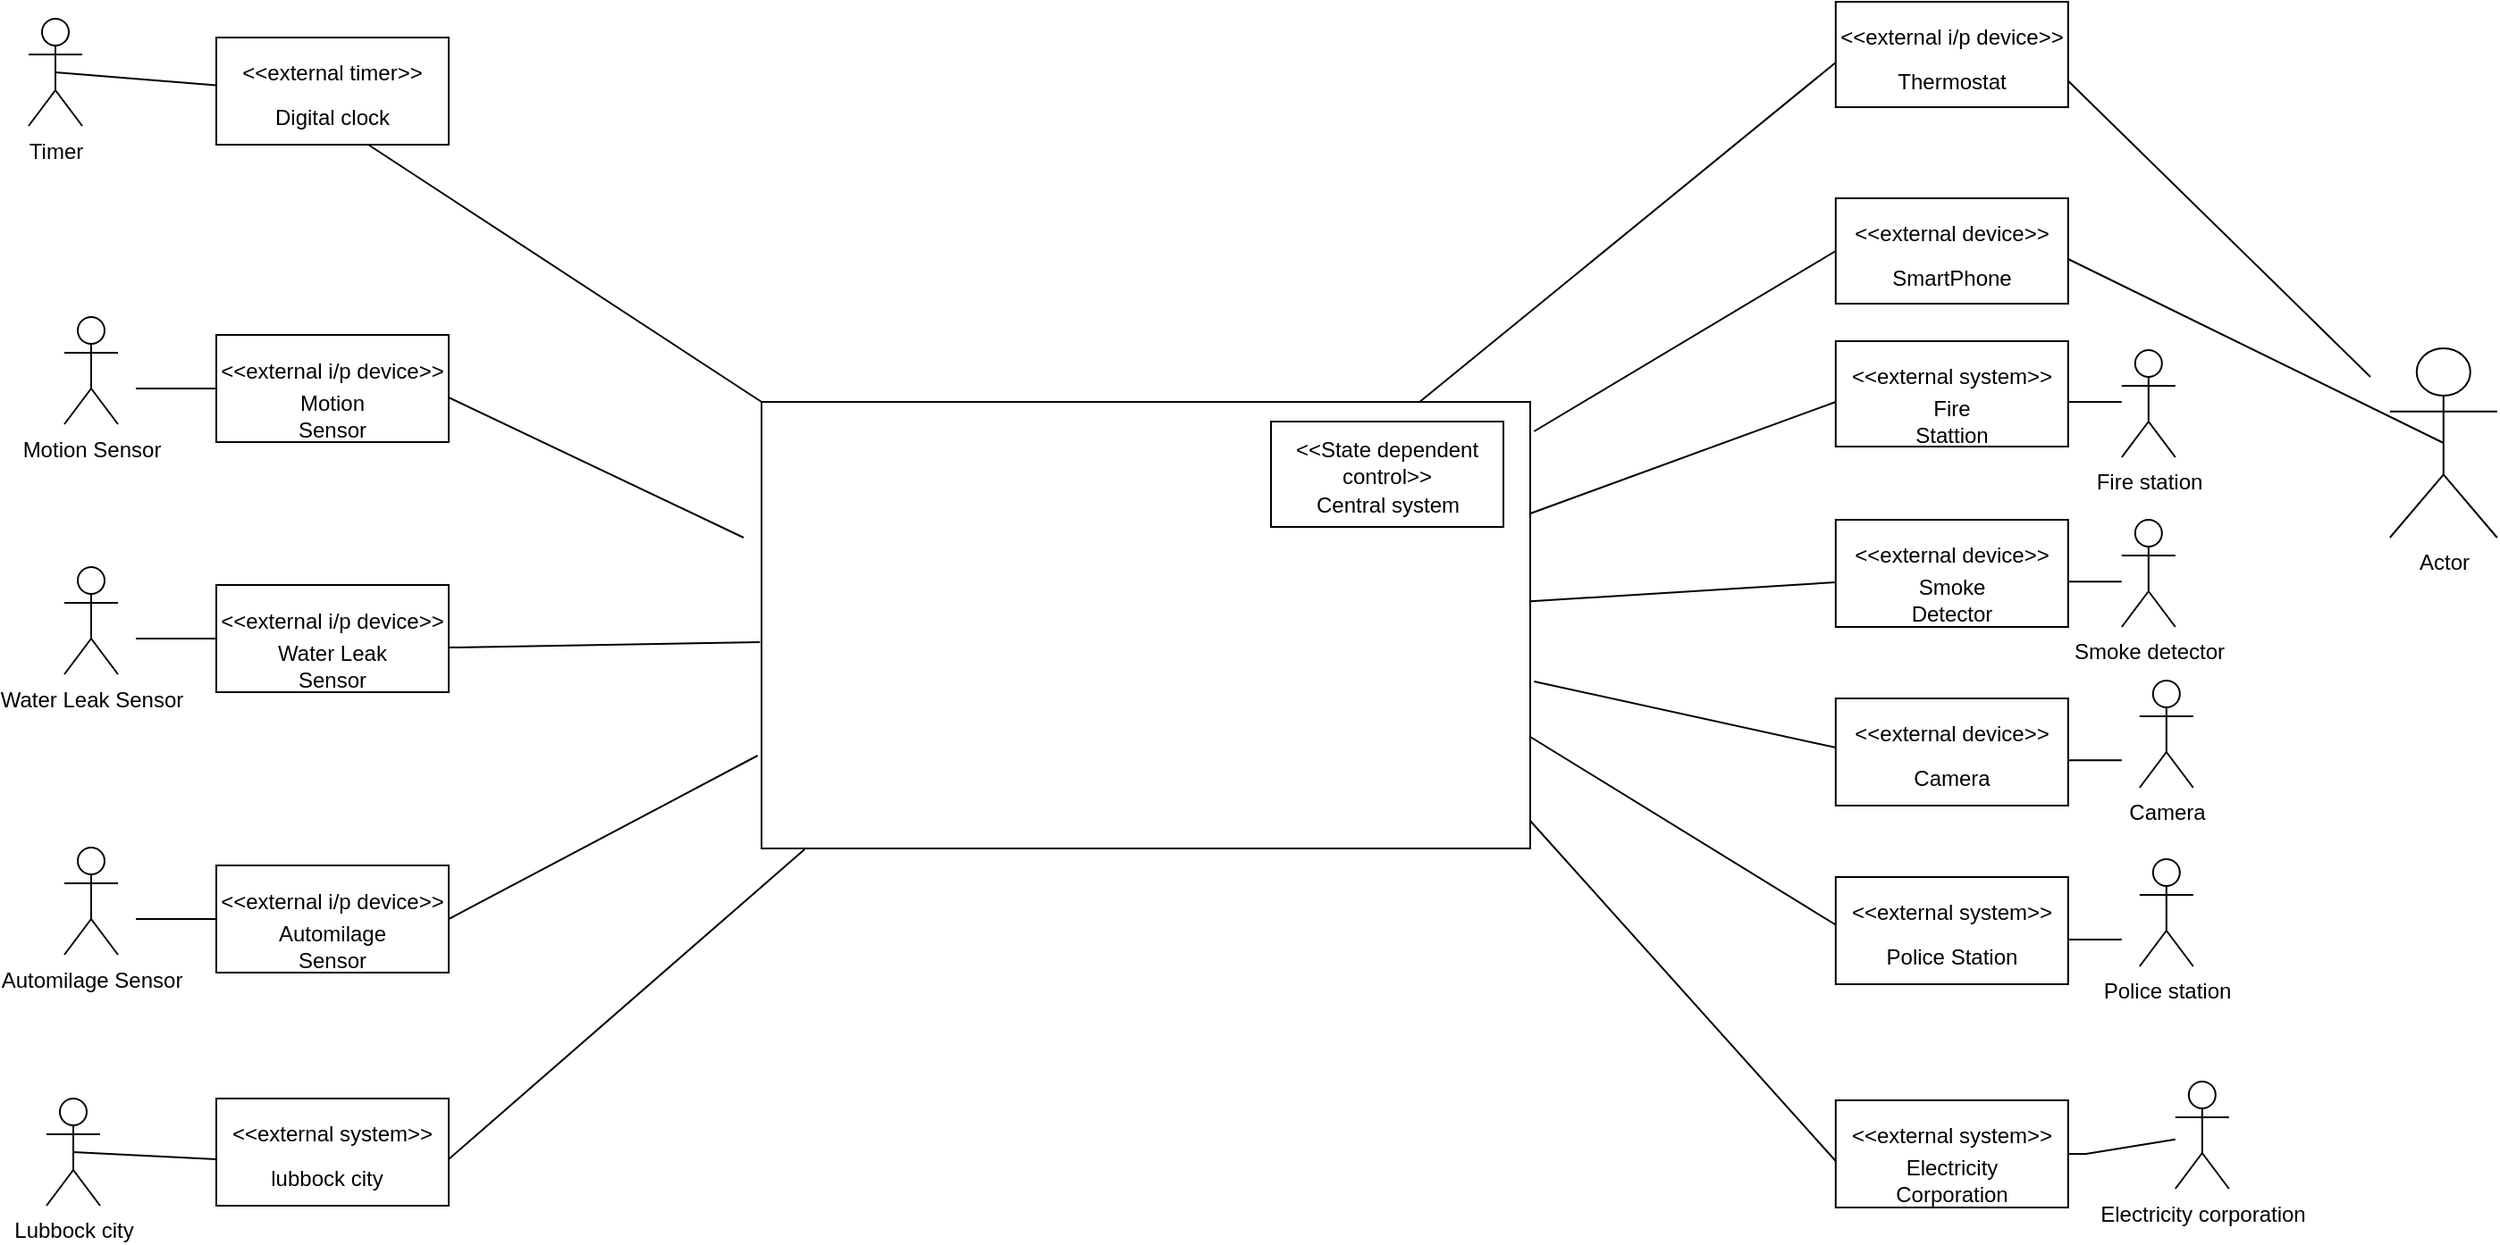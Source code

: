 <mxfile version="17.4.0" type="github">
  <diagram id="queUSnzOFaTcNsG4NoB8" name="Page-1">
    <mxGraphModel dx="2888" dy="2156" grid="1" gridSize="10" guides="1" tooltips="1" connect="1" arrows="1" fold="1" page="1" pageScale="1" pageWidth="850" pageHeight="1100" math="0" shadow="0">
      <root>
        <mxCell id="0" />
        <mxCell id="1" parent="0" />
        <mxCell id="kgD6vg8KvZ7phLuvpiB6-6" value="Motion Sensor" style="shape=umlActor;verticalLabelPosition=bottom;verticalAlign=top;html=1;outlineConnect=0;" parent="1" vertex="1">
          <mxGeometry x="-230" y="96.5" width="30" height="60" as="geometry" />
        </mxCell>
        <mxCell id="kgD6vg8KvZ7phLuvpiB6-7" value="" style="endArrow=none;html=1;rounded=0;" parent="1" target="kgD6vg8KvZ7phLuvpiB6-8" edge="1">
          <mxGeometry width="50" height="50" relative="1" as="geometry">
            <mxPoint x="-190" y="136.5" as="sourcePoint" />
            <mxPoint x="-130" y="136.5" as="targetPoint" />
          </mxGeometry>
        </mxCell>
        <mxCell id="kgD6vg8KvZ7phLuvpiB6-8" value="" style="rounded=0;whiteSpace=wrap;html=1;" parent="1" vertex="1">
          <mxGeometry x="-145" y="106.5" width="130" height="60" as="geometry" />
        </mxCell>
        <mxCell id="kgD6vg8KvZ7phLuvpiB6-9" value="&amp;lt;&amp;lt;external i/p device&amp;gt;&amp;gt;" style="text;html=1;strokeColor=none;fillColor=none;align=center;verticalAlign=middle;whiteSpace=wrap;rounded=0;" parent="1" vertex="1">
          <mxGeometry x="-145" y="111.5" width="130" height="30" as="geometry" />
        </mxCell>
        <mxCell id="kgD6vg8KvZ7phLuvpiB6-10" value="Motion Sensor" style="text;html=1;strokeColor=none;fillColor=none;align=center;verticalAlign=middle;whiteSpace=wrap;rounded=0;" parent="1" vertex="1">
          <mxGeometry x="-110" y="136.5" width="60" height="30" as="geometry" />
        </mxCell>
        <mxCell id="kgD6vg8KvZ7phLuvpiB6-16" value="Water Leak Sensor" style="shape=umlActor;verticalLabelPosition=bottom;verticalAlign=top;html=1;outlineConnect=0;" parent="1" vertex="1">
          <mxGeometry x="-230" y="236.5" width="30" height="60" as="geometry" />
        </mxCell>
        <mxCell id="kgD6vg8KvZ7phLuvpiB6-17" value="" style="endArrow=none;html=1;rounded=0;" parent="1" target="kgD6vg8KvZ7phLuvpiB6-18" edge="1">
          <mxGeometry width="50" height="50" relative="1" as="geometry">
            <mxPoint x="-190" y="276.5" as="sourcePoint" />
            <mxPoint x="-130" y="276.5" as="targetPoint" />
          </mxGeometry>
        </mxCell>
        <mxCell id="kgD6vg8KvZ7phLuvpiB6-18" value="" style="rounded=0;whiteSpace=wrap;html=1;" parent="1" vertex="1">
          <mxGeometry x="-145" y="246.5" width="130" height="60" as="geometry" />
        </mxCell>
        <mxCell id="kgD6vg8KvZ7phLuvpiB6-19" value="&amp;lt;&amp;lt;external i/p device&amp;gt;&amp;gt;" style="text;html=1;strokeColor=none;fillColor=none;align=center;verticalAlign=middle;whiteSpace=wrap;rounded=0;" parent="1" vertex="1">
          <mxGeometry x="-145" y="251.5" width="130" height="30" as="geometry" />
        </mxCell>
        <mxCell id="kgD6vg8KvZ7phLuvpiB6-20" value="Water Leak Sensor" style="text;html=1;strokeColor=none;fillColor=none;align=center;verticalAlign=middle;whiteSpace=wrap;rounded=0;" parent="1" vertex="1">
          <mxGeometry x="-120" y="276.5" width="80" height="30" as="geometry" />
        </mxCell>
        <mxCell id="kgD6vg8KvZ7phLuvpiB6-21" value="Automilage Sensor" style="shape=umlActor;verticalLabelPosition=bottom;verticalAlign=top;html=1;outlineConnect=0;" parent="1" vertex="1">
          <mxGeometry x="-230" y="393.5" width="30" height="60" as="geometry" />
        </mxCell>
        <mxCell id="kgD6vg8KvZ7phLuvpiB6-22" value="" style="endArrow=none;html=1;rounded=0;" parent="1" target="kgD6vg8KvZ7phLuvpiB6-23" edge="1">
          <mxGeometry width="50" height="50" relative="1" as="geometry">
            <mxPoint x="-190" y="433.5" as="sourcePoint" />
            <mxPoint x="-130" y="433.5" as="targetPoint" />
          </mxGeometry>
        </mxCell>
        <mxCell id="kgD6vg8KvZ7phLuvpiB6-23" value="" style="rounded=0;whiteSpace=wrap;html=1;" parent="1" vertex="1">
          <mxGeometry x="-145" y="403.5" width="130" height="60" as="geometry" />
        </mxCell>
        <mxCell id="kgD6vg8KvZ7phLuvpiB6-24" value="&amp;lt;&amp;lt;external i/p device&amp;gt;&amp;gt;" style="text;html=1;strokeColor=none;fillColor=none;align=center;verticalAlign=middle;whiteSpace=wrap;rounded=0;" parent="1" vertex="1">
          <mxGeometry x="-145" y="408.5" width="130" height="30" as="geometry" />
        </mxCell>
        <mxCell id="kgD6vg8KvZ7phLuvpiB6-25" value="Automilage Sensor" style="text;html=1;strokeColor=none;fillColor=none;align=center;verticalAlign=middle;whiteSpace=wrap;rounded=0;" parent="1" vertex="1">
          <mxGeometry x="-120" y="433.5" width="80" height="30" as="geometry" />
        </mxCell>
        <mxCell id="kgD6vg8KvZ7phLuvpiB6-448" value="" style="rounded=0;whiteSpace=wrap;html=1;" parent="1" vertex="1">
          <mxGeometry x="160" y="144" width="430" height="250" as="geometry" />
        </mxCell>
        <mxCell id="kgD6vg8KvZ7phLuvpiB6-449" value="" style="rounded=0;whiteSpace=wrap;html=1;" parent="1" vertex="1">
          <mxGeometry x="760.9" y="110" width="130" height="59" as="geometry" />
        </mxCell>
        <mxCell id="kgD6vg8KvZ7phLuvpiB6-450" value="&amp;lt;&amp;lt;external system&amp;gt;&amp;gt;" style="text;html=1;strokeColor=none;fillColor=none;align=center;verticalAlign=middle;whiteSpace=wrap;rounded=0;" parent="1" vertex="1">
          <mxGeometry x="760.9" y="115" width="130" height="29" as="geometry" />
        </mxCell>
        <mxCell id="kgD6vg8KvZ7phLuvpiB6-451" value="Fire Stattion" style="text;html=1;strokeColor=none;fillColor=none;align=center;verticalAlign=middle;whiteSpace=wrap;rounded=0;" parent="1" vertex="1">
          <mxGeometry x="795.9" y="140" width="60" height="29" as="geometry" />
        </mxCell>
        <mxCell id="kgD6vg8KvZ7phLuvpiB6-452" value="" style="rounded=0;whiteSpace=wrap;html=1;" parent="1" vertex="1">
          <mxGeometry x="760.9" y="210" width="130" height="60" as="geometry" />
        </mxCell>
        <mxCell id="kgD6vg8KvZ7phLuvpiB6-453" value="&amp;lt;&amp;lt;external device&amp;gt;&amp;gt;" style="text;html=1;strokeColor=none;fillColor=none;align=center;verticalAlign=middle;whiteSpace=wrap;rounded=0;" parent="1" vertex="1">
          <mxGeometry x="760.9" y="215" width="130" height="30" as="geometry" />
        </mxCell>
        <mxCell id="kgD6vg8KvZ7phLuvpiB6-454" value="Smoke Detector" style="text;html=1;strokeColor=none;fillColor=none;align=center;verticalAlign=middle;whiteSpace=wrap;rounded=0;" parent="1" vertex="1">
          <mxGeometry x="795.9" y="240" width="60" height="30" as="geometry" />
        </mxCell>
        <mxCell id="kgD6vg8KvZ7phLuvpiB6-455" value="" style="rounded=0;whiteSpace=wrap;html=1;" parent="1" vertex="1">
          <mxGeometry x="760.9" y="310" width="130" height="60" as="geometry" />
        </mxCell>
        <mxCell id="kgD6vg8KvZ7phLuvpiB6-456" value="&amp;lt;&amp;lt;external device&amp;gt;&amp;gt;" style="text;html=1;strokeColor=none;fillColor=none;align=center;verticalAlign=middle;whiteSpace=wrap;rounded=0;" parent="1" vertex="1">
          <mxGeometry x="760.9" y="315" width="130" height="30" as="geometry" />
        </mxCell>
        <mxCell id="kgD6vg8KvZ7phLuvpiB6-457" value="Camera" style="text;html=1;strokeColor=none;fillColor=none;align=center;verticalAlign=middle;whiteSpace=wrap;rounded=0;" parent="1" vertex="1">
          <mxGeometry x="785.9" y="340" width="80" height="30" as="geometry" />
        </mxCell>
        <mxCell id="kgD6vg8KvZ7phLuvpiB6-458" value="" style="rounded=0;whiteSpace=wrap;html=1;" parent="1" vertex="1">
          <mxGeometry x="760.9" y="410" width="130" height="60" as="geometry" />
        </mxCell>
        <mxCell id="kgD6vg8KvZ7phLuvpiB6-460" value="Police Station" style="text;html=1;strokeColor=none;fillColor=none;align=center;verticalAlign=middle;whiteSpace=wrap;rounded=0;" parent="1" vertex="1">
          <mxGeometry x="785.9" y="440" width="80" height="30" as="geometry" />
        </mxCell>
        <mxCell id="kgD6vg8KvZ7phLuvpiB6-461" value="&amp;lt;&amp;lt;external system&amp;gt;&amp;gt;" style="text;html=1;strokeColor=none;fillColor=none;align=center;verticalAlign=middle;whiteSpace=wrap;rounded=0;" parent="1" vertex="1">
          <mxGeometry x="760.9" y="415" width="130" height="29" as="geometry" />
        </mxCell>
        <mxCell id="kgD6vg8KvZ7phLuvpiB6-462" value="" style="rounded=0;whiteSpace=wrap;html=1;" parent="1" vertex="1">
          <mxGeometry x="760.9" y="535" width="130" height="60" as="geometry" />
        </mxCell>
        <mxCell id="kgD6vg8KvZ7phLuvpiB6-463" value="Electricity Corporation" style="text;html=1;strokeColor=none;fillColor=none;align=center;verticalAlign=middle;whiteSpace=wrap;rounded=0;" parent="1" vertex="1">
          <mxGeometry x="785.9" y="565" width="80" height="30" as="geometry" />
        </mxCell>
        <mxCell id="kgD6vg8KvZ7phLuvpiB6-464" value="&amp;lt;&amp;lt;external system&amp;gt;&amp;gt;" style="text;html=1;strokeColor=none;fillColor=none;align=center;verticalAlign=middle;whiteSpace=wrap;rounded=0;" parent="1" vertex="1">
          <mxGeometry x="760.9" y="540" width="130" height="29" as="geometry" />
        </mxCell>
        <mxCell id="kgD6vg8KvZ7phLuvpiB6-465" value="" style="rounded=0;whiteSpace=wrap;html=1;" parent="1" vertex="1">
          <mxGeometry x="-145" y="-60" width="130" height="60" as="geometry" />
        </mxCell>
        <mxCell id="kgD6vg8KvZ7phLuvpiB6-466" value="Digital clock" style="text;html=1;strokeColor=none;fillColor=none;align=center;verticalAlign=middle;whiteSpace=wrap;rounded=0;" parent="1" vertex="1">
          <mxGeometry x="-120" y="-30" width="80" height="30" as="geometry" />
        </mxCell>
        <mxCell id="kgD6vg8KvZ7phLuvpiB6-467" value="&amp;lt;&amp;lt;external timer&amp;gt;&amp;gt;" style="text;html=1;strokeColor=none;fillColor=none;align=center;verticalAlign=middle;whiteSpace=wrap;rounded=0;" parent="1" vertex="1">
          <mxGeometry x="-145" y="-55" width="130" height="29" as="geometry" />
        </mxCell>
        <mxCell id="kgD6vg8KvZ7phLuvpiB6-469" value="" style="rounded=0;whiteSpace=wrap;html=1;" parent="1" vertex="1">
          <mxGeometry x="-145" y="534" width="130" height="60" as="geometry" />
        </mxCell>
        <mxCell id="kgD6vg8KvZ7phLuvpiB6-470" value="lubbock city" style="text;html=1;strokeColor=none;fillColor=none;align=center;verticalAlign=middle;whiteSpace=wrap;rounded=0;" parent="1" vertex="1">
          <mxGeometry x="-120" y="564" width="74.1" height="30" as="geometry" />
        </mxCell>
        <mxCell id="kgD6vg8KvZ7phLuvpiB6-471" value="&amp;lt;&amp;lt;external system&amp;gt;&amp;gt;" style="text;html=1;strokeColor=none;fillColor=none;align=center;verticalAlign=middle;whiteSpace=wrap;rounded=0;" parent="1" vertex="1">
          <mxGeometry x="-145" y="539" width="130" height="29" as="geometry" />
        </mxCell>
        <mxCell id="kgD6vg8KvZ7phLuvpiB6-473" value="" style="endArrow=none;html=1;rounded=0;entryX=1;entryY=1;entryDx=0;entryDy=0;" parent="1" target="kgD6vg8KvZ7phLuvpiB6-450" edge="1">
          <mxGeometry width="50" height="50" relative="1" as="geometry">
            <mxPoint x="920.9" y="144" as="sourcePoint" />
            <mxPoint x="560.9" y="220" as="targetPoint" />
          </mxGeometry>
        </mxCell>
        <mxCell id="kgD6vg8KvZ7phLuvpiB6-482" value="Fire station" style="shape=umlActor;verticalLabelPosition=bottom;verticalAlign=top;html=1;outlineConnect=0;" parent="1" vertex="1">
          <mxGeometry x="920.9" y="115" width="30" height="60" as="geometry" />
        </mxCell>
        <mxCell id="kgD6vg8KvZ7phLuvpiB6-483" value="Smoke detector" style="shape=umlActor;verticalLabelPosition=bottom;verticalAlign=top;html=1;outlineConnect=0;" parent="1" vertex="1">
          <mxGeometry x="920.9" y="210" width="30" height="60" as="geometry" />
        </mxCell>
        <mxCell id="kgD6vg8KvZ7phLuvpiB6-484" value="" style="endArrow=none;html=1;rounded=0;entryX=1;entryY=1;entryDx=0;entryDy=0;" parent="1" edge="1">
          <mxGeometry width="50" height="50" relative="1" as="geometry">
            <mxPoint x="920.9" y="244.65" as="sourcePoint" />
            <mxPoint x="890.9" y="244.65" as="targetPoint" />
            <Array as="points">
              <mxPoint x="900.9" y="244.65" />
            </Array>
          </mxGeometry>
        </mxCell>
        <mxCell id="kgD6vg8KvZ7phLuvpiB6-485" value="Electricity corporation" style="shape=umlActor;verticalLabelPosition=bottom;verticalAlign=top;html=1;outlineConnect=0;" parent="1" vertex="1">
          <mxGeometry x="950.9" y="524.5" width="30" height="60" as="geometry" />
        </mxCell>
        <mxCell id="kgD6vg8KvZ7phLuvpiB6-486" value="" style="endArrow=none;html=1;rounded=0;entryX=1;entryY=1;entryDx=0;entryDy=0;" parent="1" edge="1">
          <mxGeometry width="50" height="50" relative="1" as="geometry">
            <mxPoint x="920.9" y="344.65" as="sourcePoint" />
            <mxPoint x="890.9" y="344.65" as="targetPoint" />
            <Array as="points">
              <mxPoint x="900.9" y="344.65" />
            </Array>
          </mxGeometry>
        </mxCell>
        <mxCell id="kgD6vg8KvZ7phLuvpiB6-487" value="Camera" style="shape=umlActor;verticalLabelPosition=bottom;verticalAlign=top;html=1;outlineConnect=0;" parent="1" vertex="1">
          <mxGeometry x="930.9" y="300" width="30" height="60" as="geometry" />
        </mxCell>
        <mxCell id="kgD6vg8KvZ7phLuvpiB6-488" value="" style="endArrow=none;html=1;rounded=0;entryX=1;entryY=1;entryDx=0;entryDy=0;" parent="1" edge="1">
          <mxGeometry width="50" height="50" relative="1" as="geometry">
            <mxPoint x="920.9" y="445" as="sourcePoint" />
            <mxPoint x="890.9" y="445" as="targetPoint" />
            <Array as="points">
              <mxPoint x="900.9" y="445" />
            </Array>
          </mxGeometry>
        </mxCell>
        <mxCell id="kgD6vg8KvZ7phLuvpiB6-489" value="Police station" style="shape=umlActor;verticalLabelPosition=bottom;verticalAlign=top;html=1;outlineConnect=0;" parent="1" vertex="1">
          <mxGeometry x="930.9" y="400" width="30" height="60" as="geometry" />
        </mxCell>
        <mxCell id="kgD6vg8KvZ7phLuvpiB6-490" value="" style="endArrow=none;html=1;rounded=0;entryX=1;entryY=1;entryDx=0;entryDy=0;" parent="1" source="kgD6vg8KvZ7phLuvpiB6-485" edge="1">
          <mxGeometry width="50" height="50" relative="1" as="geometry">
            <mxPoint x="920.9" y="565" as="sourcePoint" />
            <mxPoint x="890.9" y="565" as="targetPoint" />
            <Array as="points">
              <mxPoint x="900.9" y="565" />
            </Array>
          </mxGeometry>
        </mxCell>
        <mxCell id="kgD6vg8KvZ7phLuvpiB6-491" value="Timer&lt;br&gt;" style="shape=umlActor;verticalLabelPosition=bottom;verticalAlign=top;html=1;outlineConnect=0;" parent="1" vertex="1">
          <mxGeometry x="-250" y="-70.5" width="30" height="60" as="geometry" />
        </mxCell>
        <mxCell id="kgD6vg8KvZ7phLuvpiB6-494" value="Lubbock city&lt;br&gt;" style="shape=umlActor;verticalLabelPosition=bottom;verticalAlign=top;html=1;outlineConnect=0;" parent="1" vertex="1">
          <mxGeometry x="-240" y="534" width="30" height="60" as="geometry" />
        </mxCell>
        <mxCell id="7Ufg1nvPIbCbdAw9HvlZ-1" value="" style="rounded=0;whiteSpace=wrap;html=1;" parent="1" vertex="1">
          <mxGeometry x="445" y="155" width="130" height="59" as="geometry" />
        </mxCell>
        <mxCell id="7Ufg1nvPIbCbdAw9HvlZ-2" value="&amp;lt;&amp;lt;State dependent control&amp;gt;&amp;gt;" style="text;html=1;strokeColor=none;fillColor=none;align=center;verticalAlign=middle;whiteSpace=wrap;rounded=0;" parent="1" vertex="1">
          <mxGeometry x="445" y="163" width="130" height="29" as="geometry" />
        </mxCell>
        <mxCell id="7Ufg1nvPIbCbdAw9HvlZ-3" value="Central system" style="text;html=1;strokeColor=none;fillColor=none;align=center;verticalAlign=middle;whiteSpace=wrap;rounded=0;" parent="1" vertex="1">
          <mxGeometry x="467.5" y="187" width="85" height="29" as="geometry" />
        </mxCell>
        <mxCell id="7Ufg1nvPIbCbdAw9HvlZ-4" value="" style="endArrow=none;html=1;rounded=0;entryX=0;entryY=1;entryDx=0;entryDy=0;exitX=1;exitY=0.25;exitDx=0;exitDy=0;" parent="1" source="kgD6vg8KvZ7phLuvpiB6-448" target="kgD6vg8KvZ7phLuvpiB6-450" edge="1">
          <mxGeometry width="50" height="50" relative="1" as="geometry">
            <mxPoint x="730.9" y="144" as="sourcePoint" />
            <mxPoint x="710.9" y="390" as="targetPoint" />
          </mxGeometry>
        </mxCell>
        <mxCell id="7Ufg1nvPIbCbdAw9HvlZ-5" value="" style="endArrow=none;html=1;rounded=0;entryX=0;entryY=1;entryDx=0;entryDy=0;" parent="1" source="kgD6vg8KvZ7phLuvpiB6-448" target="kgD6vg8KvZ7phLuvpiB6-453" edge="1">
          <mxGeometry width="50" height="50" relative="1" as="geometry">
            <mxPoint x="730.9" y="245" as="sourcePoint" />
            <mxPoint x="710.9" y="390" as="targetPoint" />
          </mxGeometry>
        </mxCell>
        <mxCell id="7Ufg1nvPIbCbdAw9HvlZ-6" value="" style="endArrow=none;html=1;rounded=0;entryX=0;entryY=0.75;entryDx=0;entryDy=0;exitX=1.005;exitY=0.626;exitDx=0;exitDy=0;exitPerimeter=0;" parent="1" source="kgD6vg8KvZ7phLuvpiB6-448" target="kgD6vg8KvZ7phLuvpiB6-456" edge="1">
          <mxGeometry width="50" height="50" relative="1" as="geometry">
            <mxPoint x="732.1" y="325.37" as="sourcePoint" />
            <mxPoint x="710.9" y="390" as="targetPoint" />
          </mxGeometry>
        </mxCell>
        <mxCell id="7Ufg1nvPIbCbdAw9HvlZ-7" value="" style="endArrow=none;html=1;rounded=0;entryX=0;entryY=0.75;entryDx=0;entryDy=0;exitX=1;exitY=0.75;exitDx=0;exitDy=0;" parent="1" source="kgD6vg8KvZ7phLuvpiB6-448" target="kgD6vg8KvZ7phLuvpiB6-461" edge="1">
          <mxGeometry width="50" height="50" relative="1" as="geometry">
            <mxPoint x="732.1" y="416.49" as="sourcePoint" />
            <mxPoint x="710.9" y="390" as="targetPoint" />
          </mxGeometry>
        </mxCell>
        <mxCell id="7Ufg1nvPIbCbdAw9HvlZ-8" value="" style="endArrow=none;html=1;rounded=0;entryX=0;entryY=1;entryDx=0;entryDy=0;exitX=1;exitY=0.938;exitDx=0;exitDy=0;exitPerimeter=0;" parent="1" source="kgD6vg8KvZ7phLuvpiB6-448" target="kgD6vg8KvZ7phLuvpiB6-464" edge="1">
          <mxGeometry width="50" height="50" relative="1" as="geometry">
            <mxPoint x="730.6" y="504.93" as="sourcePoint" />
            <mxPoint x="710.9" y="390" as="targetPoint" />
          </mxGeometry>
        </mxCell>
        <mxCell id="7Ufg1nvPIbCbdAw9HvlZ-12" value="" style="endArrow=none;html=1;rounded=0;entryX=0.75;entryY=1;entryDx=0;entryDy=0;exitX=0;exitY=0;exitDx=0;exitDy=0;" parent="1" source="kgD6vg8KvZ7phLuvpiB6-448" target="kgD6vg8KvZ7phLuvpiB6-466" edge="1">
          <mxGeometry width="50" height="50" relative="1" as="geometry">
            <mxPoint x="610" y="390" as="sourcePoint" />
            <mxPoint x="710.9" y="390" as="targetPoint" />
          </mxGeometry>
        </mxCell>
        <mxCell id="7Ufg1nvPIbCbdAw9HvlZ-13" value="" style="endArrow=none;html=1;rounded=0;entryX=1;entryY=1;entryDx=0;entryDy=0;exitX=0.056;exitY=1.002;exitDx=0;exitDy=0;exitPerimeter=0;" parent="1" source="kgD6vg8KvZ7phLuvpiB6-448" target="kgD6vg8KvZ7phLuvpiB6-471" edge="1">
          <mxGeometry width="50" height="50" relative="1" as="geometry">
            <mxPoint x="180" y="390" as="sourcePoint" />
            <mxPoint x="710.9" y="390" as="targetPoint" />
          </mxGeometry>
        </mxCell>
        <mxCell id="7Ufg1nvPIbCbdAw9HvlZ-16" value="" style="endArrow=none;html=1;rounded=0;exitX=1;exitY=1;exitDx=0;exitDy=0;" parent="1" source="kgD6vg8KvZ7phLuvpiB6-9" edge="1">
          <mxGeometry width="50" height="50" relative="1" as="geometry">
            <mxPoint x="380" y="329.5" as="sourcePoint" />
            <mxPoint x="150" y="220" as="targetPoint" />
          </mxGeometry>
        </mxCell>
        <mxCell id="7Ufg1nvPIbCbdAw9HvlZ-17" value="" style="endArrow=none;html=1;rounded=0;exitX=1;exitY=1;exitDx=0;exitDy=0;entryX=-0.002;entryY=0.538;entryDx=0;entryDy=0;entryPerimeter=0;" parent="1" source="kgD6vg8KvZ7phLuvpiB6-19" target="kgD6vg8KvZ7phLuvpiB6-448" edge="1">
          <mxGeometry width="50" height="50" relative="1" as="geometry">
            <mxPoint x="380" y="329.5" as="sourcePoint" />
            <mxPoint x="160" y="273" as="targetPoint" />
          </mxGeometry>
        </mxCell>
        <mxCell id="7Ufg1nvPIbCbdAw9HvlZ-18" value="" style="endArrow=none;html=1;rounded=0;exitX=1;exitY=0.5;exitDx=0;exitDy=0;entryX=-0.005;entryY=0.792;entryDx=0;entryDy=0;entryPerimeter=0;" parent="1" source="kgD6vg8KvZ7phLuvpiB6-23" target="kgD6vg8KvZ7phLuvpiB6-448" edge="1">
          <mxGeometry width="50" height="50" relative="1" as="geometry">
            <mxPoint x="380" y="329.5" as="sourcePoint" />
            <mxPoint x="162.58" y="307.5" as="targetPoint" />
          </mxGeometry>
        </mxCell>
        <mxCell id="7Ufg1nvPIbCbdAw9HvlZ-19" value="" style="rounded=0;whiteSpace=wrap;html=1;" parent="1" vertex="1">
          <mxGeometry x="760.9" y="30" width="130" height="59" as="geometry" />
        </mxCell>
        <mxCell id="7Ufg1nvPIbCbdAw9HvlZ-20" value="&amp;lt;&amp;lt;external device&amp;gt;&amp;gt;" style="text;html=1;strokeColor=none;fillColor=none;align=center;verticalAlign=middle;whiteSpace=wrap;rounded=0;" parent="1" vertex="1">
          <mxGeometry x="760.9" y="35" width="130" height="29" as="geometry" />
        </mxCell>
        <mxCell id="7Ufg1nvPIbCbdAw9HvlZ-21" value="SmartPhone" style="text;html=1;strokeColor=none;fillColor=none;align=center;verticalAlign=middle;whiteSpace=wrap;rounded=0;" parent="1" vertex="1">
          <mxGeometry x="795.9" y="60" width="60" height="29" as="geometry" />
        </mxCell>
        <mxCell id="7Ufg1nvPIbCbdAw9HvlZ-22" value="" style="endArrow=none;html=1;rounded=0;entryX=0;entryY=0.5;entryDx=0;entryDy=0;exitX=1.005;exitY=0.066;exitDx=0;exitDy=0;exitPerimeter=0;" parent="1" source="kgD6vg8KvZ7phLuvpiB6-448" target="7Ufg1nvPIbCbdAw9HvlZ-19" edge="1">
          <mxGeometry width="50" height="50" relative="1" as="geometry">
            <mxPoint x="730.0" y="74.12" as="sourcePoint" />
            <mxPoint x="870.9" y="90" as="targetPoint" />
          </mxGeometry>
        </mxCell>
        <mxCell id="7Ufg1nvPIbCbdAw9HvlZ-23" value="Actor" style="shape=umlActor;verticalLabelPosition=bottom;verticalAlign=top;html=1;outlineConnect=0;" parent="1" vertex="1">
          <mxGeometry x="1070.9" y="114" width="60" height="106" as="geometry" />
        </mxCell>
        <mxCell id="7Ufg1nvPIbCbdAw9HvlZ-28" value="" style="endArrow=none;html=1;rounded=0;entryX=0.5;entryY=0.5;entryDx=0;entryDy=0;entryPerimeter=0;exitX=1;exitY=1;exitDx=0;exitDy=0;" parent="1" source="7Ufg1nvPIbCbdAw9HvlZ-20" target="7Ufg1nvPIbCbdAw9HvlZ-23" edge="1">
          <mxGeometry width="50" height="50" relative="1" as="geometry">
            <mxPoint x="840.9" y="400" as="sourcePoint" />
            <mxPoint x="890.9" y="350" as="targetPoint" />
          </mxGeometry>
        </mxCell>
        <mxCell id="H5mJ6lcZuWP5Hk-A59wW-1" value="" style="endArrow=none;html=1;rounded=0;entryX=0.5;entryY=0.5;entryDx=0;entryDy=0;entryPerimeter=0;exitX=0;exitY=1;exitDx=0;exitDy=0;" parent="1" source="kgD6vg8KvZ7phLuvpiB6-471" target="kgD6vg8KvZ7phLuvpiB6-494" edge="1">
          <mxGeometry width="50" height="50" relative="1" as="geometry">
            <mxPoint x="-335.9" y="294" as="sourcePoint" />
            <mxPoint x="-285.9" y="244" as="targetPoint" />
          </mxGeometry>
        </mxCell>
        <mxCell id="cVfnqsg5N_nS9RTVdz-K-56" value="" style="rounded=0;whiteSpace=wrap;html=1;" parent="1" vertex="1">
          <mxGeometry x="760.9" y="-80" width="130" height="59" as="geometry" />
        </mxCell>
        <mxCell id="cVfnqsg5N_nS9RTVdz-K-57" value="&amp;lt;&amp;lt;external i/p device&amp;gt;&amp;gt;" style="text;html=1;strokeColor=none;fillColor=none;align=center;verticalAlign=middle;whiteSpace=wrap;rounded=0;" parent="1" vertex="1">
          <mxGeometry x="760.9" y="-75" width="130" height="29" as="geometry" />
        </mxCell>
        <mxCell id="cVfnqsg5N_nS9RTVdz-K-58" value="Thermostat" style="text;html=1;strokeColor=none;fillColor=none;align=center;verticalAlign=middle;whiteSpace=wrap;rounded=0;" parent="1" vertex="1">
          <mxGeometry x="795.9" y="-50" width="60" height="29" as="geometry" />
        </mxCell>
        <mxCell id="cVfnqsg5N_nS9RTVdz-K-59" value="" style="endArrow=none;html=1;rounded=0;entryX=0;entryY=1;entryDx=0;entryDy=0;" parent="1" source="kgD6vg8KvZ7phLuvpiB6-448" target="cVfnqsg5N_nS9RTVdz-K-57" edge="1">
          <mxGeometry width="50" height="50" relative="1" as="geometry">
            <mxPoint x="620" y="130" as="sourcePoint" />
            <mxPoint x="510" y="220" as="targetPoint" />
          </mxGeometry>
        </mxCell>
        <mxCell id="cVfnqsg5N_nS9RTVdz-K-60" value="" style="endArrow=none;html=1;rounded=0;entryX=1;entryY=0.75;entryDx=0;entryDy=0;" parent="1" target="cVfnqsg5N_nS9RTVdz-K-56" edge="1">
          <mxGeometry width="50" height="50" relative="1" as="geometry">
            <mxPoint x="1060" y="130" as="sourcePoint" />
            <mxPoint x="510" y="220" as="targetPoint" />
          </mxGeometry>
        </mxCell>
        <mxCell id="dsxkUw03XLvS7GHqhY9I-2" value="" style="endArrow=none;html=1;rounded=0;exitX=0.5;exitY=0.5;exitDx=0;exitDy=0;exitPerimeter=0;entryX=0;entryY=0.75;entryDx=0;entryDy=0;" edge="1" parent="1" source="kgD6vg8KvZ7phLuvpiB6-491" target="kgD6vg8KvZ7phLuvpiB6-467">
          <mxGeometry width="50" height="50" relative="1" as="geometry">
            <mxPoint x="-40" y="90" as="sourcePoint" />
            <mxPoint x="10" y="40" as="targetPoint" />
          </mxGeometry>
        </mxCell>
      </root>
    </mxGraphModel>
  </diagram>
</mxfile>
